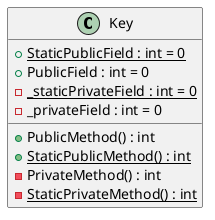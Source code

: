 @startuml
class Key {
    + {static} StaticPublicField : int = 0
    + PublicField : int = 0
    - {static} _staticPrivateField : int = 0
    - _privateField : int = 0
    + PublicMethod() : int
    + {static} StaticPublicMethod() : int
    - PrivateMethod() : int
    - {static} StaticPrivateMethod() : int
}
@enduml

